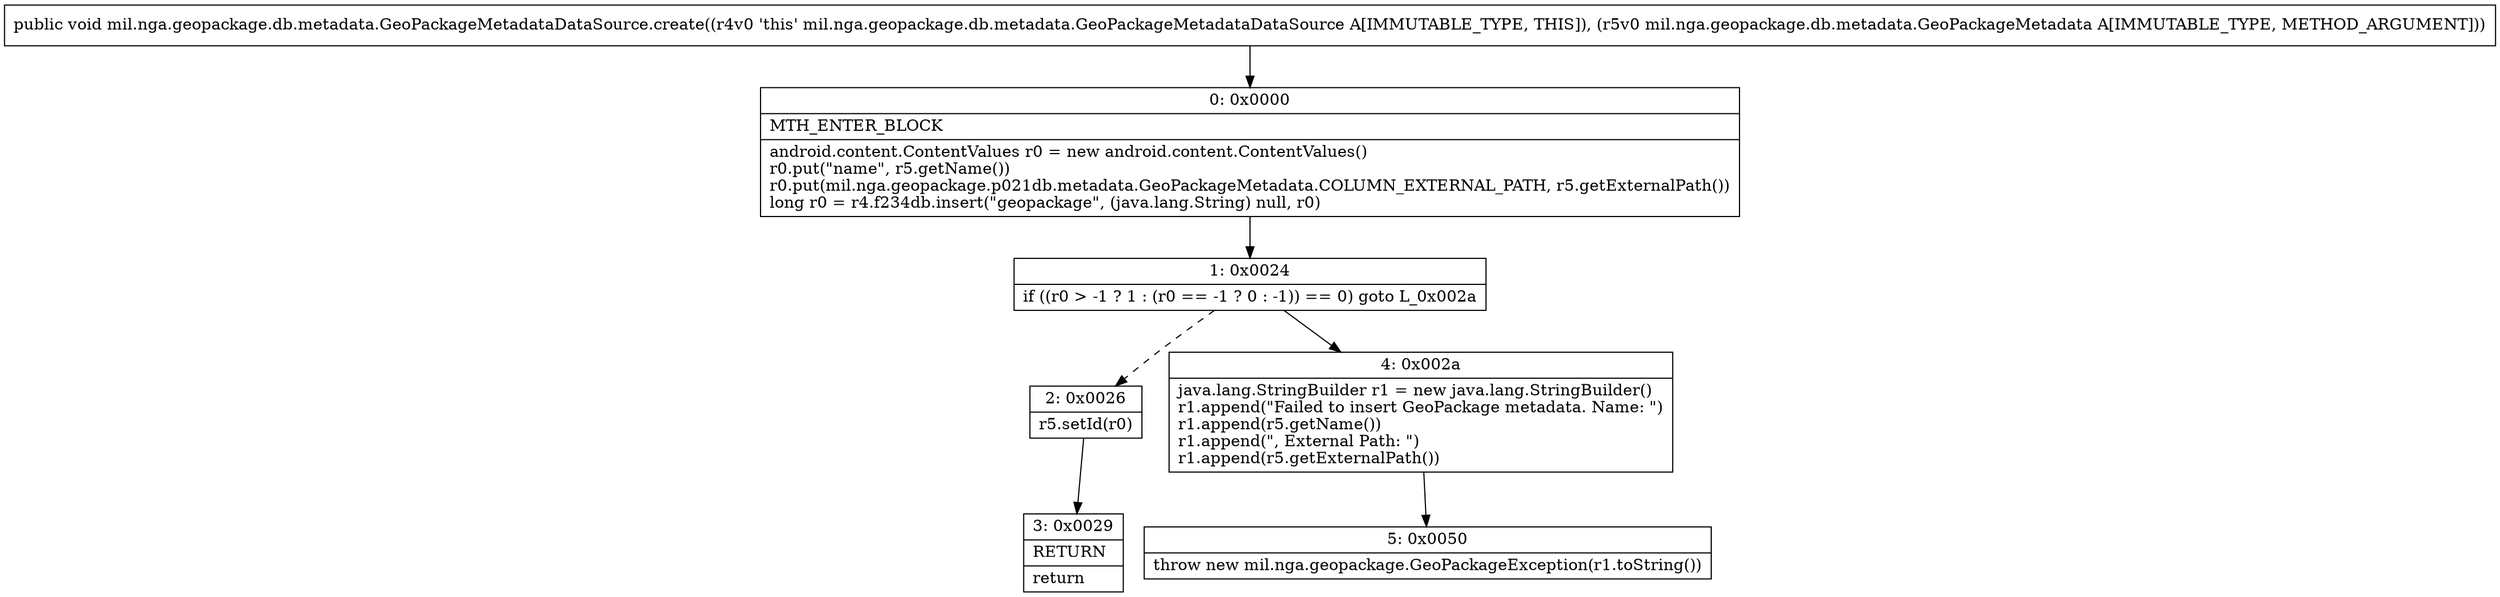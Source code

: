 digraph "CFG formil.nga.geopackage.db.metadata.GeoPackageMetadataDataSource.create(Lmil\/nga\/geopackage\/db\/metadata\/GeoPackageMetadata;)V" {
Node_0 [shape=record,label="{0\:\ 0x0000|MTH_ENTER_BLOCK\l|android.content.ContentValues r0 = new android.content.ContentValues()\lr0.put(\"name\", r5.getName())\lr0.put(mil.nga.geopackage.p021db.metadata.GeoPackageMetadata.COLUMN_EXTERNAL_PATH, r5.getExternalPath())\llong r0 = r4.f234db.insert(\"geopackage\", (java.lang.String) null, r0)\l}"];
Node_1 [shape=record,label="{1\:\ 0x0024|if ((r0 \> \-1 ? 1 : (r0 == \-1 ? 0 : \-1)) == 0) goto L_0x002a\l}"];
Node_2 [shape=record,label="{2\:\ 0x0026|r5.setId(r0)\l}"];
Node_3 [shape=record,label="{3\:\ 0x0029|RETURN\l|return\l}"];
Node_4 [shape=record,label="{4\:\ 0x002a|java.lang.StringBuilder r1 = new java.lang.StringBuilder()\lr1.append(\"Failed to insert GeoPackage metadata. Name: \")\lr1.append(r5.getName())\lr1.append(\", External Path: \")\lr1.append(r5.getExternalPath())\l}"];
Node_5 [shape=record,label="{5\:\ 0x0050|throw new mil.nga.geopackage.GeoPackageException(r1.toString())\l}"];
MethodNode[shape=record,label="{public void mil.nga.geopackage.db.metadata.GeoPackageMetadataDataSource.create((r4v0 'this' mil.nga.geopackage.db.metadata.GeoPackageMetadataDataSource A[IMMUTABLE_TYPE, THIS]), (r5v0 mil.nga.geopackage.db.metadata.GeoPackageMetadata A[IMMUTABLE_TYPE, METHOD_ARGUMENT])) }"];
MethodNode -> Node_0;
Node_0 -> Node_1;
Node_1 -> Node_2[style=dashed];
Node_1 -> Node_4;
Node_2 -> Node_3;
Node_4 -> Node_5;
}

